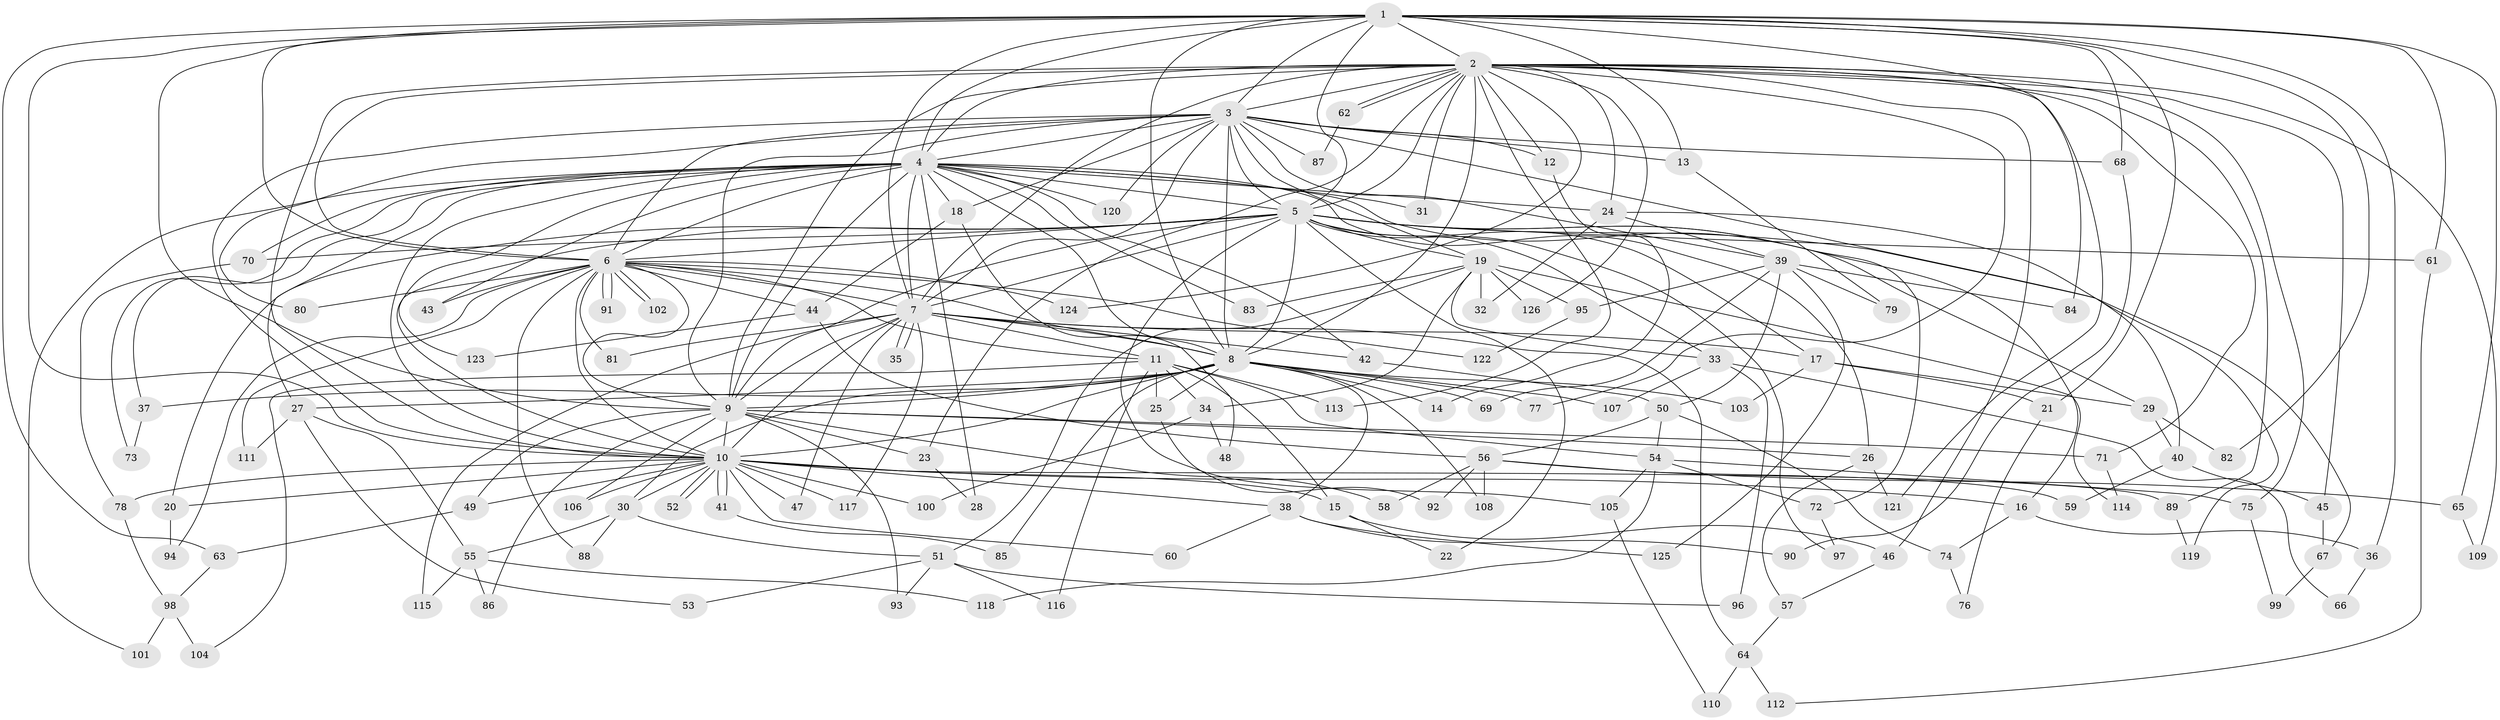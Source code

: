 // coarse degree distribution, {27: 0.01098901098901099, 36: 0.01098901098901099, 17: 0.02197802197802198, 22: 0.01098901098901099, 19: 0.01098901098901099, 15: 0.01098901098901099, 20: 0.01098901098901099, 11: 0.01098901098901099, 3: 0.2087912087912088, 2: 0.42857142857142855, 4: 0.06593406593406594, 5: 0.08791208791208792, 10: 0.01098901098901099, 6: 0.03296703296703297, 8: 0.01098901098901099, 7: 0.02197802197802198, 1: 0.03296703296703297}
// Generated by graph-tools (version 1.1) at 2025/41/03/06/25 10:41:37]
// undirected, 126 vertices, 277 edges
graph export_dot {
graph [start="1"]
  node [color=gray90,style=filled];
  1;
  2;
  3;
  4;
  5;
  6;
  7;
  8;
  9;
  10;
  11;
  12;
  13;
  14;
  15;
  16;
  17;
  18;
  19;
  20;
  21;
  22;
  23;
  24;
  25;
  26;
  27;
  28;
  29;
  30;
  31;
  32;
  33;
  34;
  35;
  36;
  37;
  38;
  39;
  40;
  41;
  42;
  43;
  44;
  45;
  46;
  47;
  48;
  49;
  50;
  51;
  52;
  53;
  54;
  55;
  56;
  57;
  58;
  59;
  60;
  61;
  62;
  63;
  64;
  65;
  66;
  67;
  68;
  69;
  70;
  71;
  72;
  73;
  74;
  75;
  76;
  77;
  78;
  79;
  80;
  81;
  82;
  83;
  84;
  85;
  86;
  87;
  88;
  89;
  90;
  91;
  92;
  93;
  94;
  95;
  96;
  97;
  98;
  99;
  100;
  101;
  102;
  103;
  104;
  105;
  106;
  107;
  108;
  109;
  110;
  111;
  112;
  113;
  114;
  115;
  116;
  117;
  118;
  119;
  120;
  121;
  122;
  123;
  124;
  125;
  126;
  1 -- 2;
  1 -- 3;
  1 -- 4;
  1 -- 5;
  1 -- 6;
  1 -- 7;
  1 -- 8;
  1 -- 9;
  1 -- 10;
  1 -- 13;
  1 -- 21;
  1 -- 36;
  1 -- 61;
  1 -- 63;
  1 -- 65;
  1 -- 68;
  1 -- 82;
  1 -- 84;
  2 -- 3;
  2 -- 4;
  2 -- 5;
  2 -- 6;
  2 -- 7;
  2 -- 8;
  2 -- 9;
  2 -- 10;
  2 -- 12;
  2 -- 23;
  2 -- 24;
  2 -- 31;
  2 -- 45;
  2 -- 46;
  2 -- 62;
  2 -- 62;
  2 -- 71;
  2 -- 75;
  2 -- 77;
  2 -- 89;
  2 -- 109;
  2 -- 113;
  2 -- 121;
  2 -- 124;
  2 -- 126;
  3 -- 4;
  3 -- 5;
  3 -- 6;
  3 -- 7;
  3 -- 8;
  3 -- 9;
  3 -- 10;
  3 -- 12;
  3 -- 13;
  3 -- 18;
  3 -- 19;
  3 -- 39;
  3 -- 40;
  3 -- 68;
  3 -- 80;
  3 -- 87;
  3 -- 120;
  4 -- 5;
  4 -- 6;
  4 -- 7;
  4 -- 8;
  4 -- 9;
  4 -- 10;
  4 -- 18;
  4 -- 24;
  4 -- 26;
  4 -- 27;
  4 -- 28;
  4 -- 31;
  4 -- 37;
  4 -- 42;
  4 -- 43;
  4 -- 70;
  4 -- 72;
  4 -- 73;
  4 -- 83;
  4 -- 101;
  4 -- 120;
  4 -- 123;
  5 -- 6;
  5 -- 7;
  5 -- 8;
  5 -- 9;
  5 -- 10;
  5 -- 16;
  5 -- 17;
  5 -- 19;
  5 -- 20;
  5 -- 22;
  5 -- 29;
  5 -- 33;
  5 -- 61;
  5 -- 67;
  5 -- 70;
  5 -- 97;
  5 -- 105;
  6 -- 7;
  6 -- 8;
  6 -- 9;
  6 -- 10;
  6 -- 11;
  6 -- 43;
  6 -- 44;
  6 -- 80;
  6 -- 81;
  6 -- 88;
  6 -- 91;
  6 -- 91;
  6 -- 94;
  6 -- 102;
  6 -- 102;
  6 -- 111;
  6 -- 122;
  6 -- 124;
  7 -- 8;
  7 -- 9;
  7 -- 10;
  7 -- 11;
  7 -- 17;
  7 -- 35;
  7 -- 35;
  7 -- 42;
  7 -- 47;
  7 -- 64;
  7 -- 81;
  7 -- 115;
  7 -- 117;
  8 -- 9;
  8 -- 10;
  8 -- 14;
  8 -- 25;
  8 -- 27;
  8 -- 30;
  8 -- 37;
  8 -- 38;
  8 -- 69;
  8 -- 77;
  8 -- 85;
  8 -- 103;
  8 -- 107;
  8 -- 108;
  9 -- 10;
  9 -- 23;
  9 -- 26;
  9 -- 49;
  9 -- 58;
  9 -- 71;
  9 -- 86;
  9 -- 93;
  9 -- 106;
  10 -- 15;
  10 -- 16;
  10 -- 20;
  10 -- 30;
  10 -- 38;
  10 -- 41;
  10 -- 41;
  10 -- 47;
  10 -- 49;
  10 -- 52;
  10 -- 52;
  10 -- 60;
  10 -- 78;
  10 -- 89;
  10 -- 100;
  10 -- 106;
  10 -- 117;
  11 -- 15;
  11 -- 25;
  11 -- 34;
  11 -- 54;
  11 -- 104;
  11 -- 113;
  11 -- 116;
  12 -- 14;
  13 -- 79;
  15 -- 22;
  15 -- 46;
  16 -- 36;
  16 -- 74;
  17 -- 21;
  17 -- 29;
  17 -- 103;
  18 -- 44;
  18 -- 48;
  19 -- 32;
  19 -- 33;
  19 -- 34;
  19 -- 51;
  19 -- 83;
  19 -- 95;
  19 -- 114;
  19 -- 126;
  20 -- 94;
  21 -- 76;
  23 -- 28;
  24 -- 32;
  24 -- 39;
  24 -- 119;
  25 -- 92;
  26 -- 57;
  26 -- 121;
  27 -- 53;
  27 -- 55;
  27 -- 111;
  29 -- 40;
  29 -- 82;
  30 -- 51;
  30 -- 55;
  30 -- 88;
  33 -- 66;
  33 -- 96;
  33 -- 107;
  34 -- 48;
  34 -- 100;
  36 -- 66;
  37 -- 73;
  38 -- 60;
  38 -- 90;
  38 -- 125;
  39 -- 50;
  39 -- 69;
  39 -- 79;
  39 -- 84;
  39 -- 95;
  39 -- 125;
  40 -- 45;
  40 -- 59;
  41 -- 85;
  42 -- 50;
  44 -- 56;
  44 -- 123;
  45 -- 67;
  46 -- 57;
  49 -- 63;
  50 -- 54;
  50 -- 56;
  50 -- 74;
  51 -- 53;
  51 -- 93;
  51 -- 96;
  51 -- 116;
  54 -- 72;
  54 -- 75;
  54 -- 105;
  54 -- 118;
  55 -- 86;
  55 -- 115;
  55 -- 118;
  56 -- 58;
  56 -- 59;
  56 -- 65;
  56 -- 92;
  56 -- 108;
  57 -- 64;
  61 -- 112;
  62 -- 87;
  63 -- 98;
  64 -- 110;
  64 -- 112;
  65 -- 109;
  67 -- 99;
  68 -- 90;
  70 -- 78;
  71 -- 114;
  72 -- 97;
  74 -- 76;
  75 -- 99;
  78 -- 98;
  89 -- 119;
  95 -- 122;
  98 -- 101;
  98 -- 104;
  105 -- 110;
}
